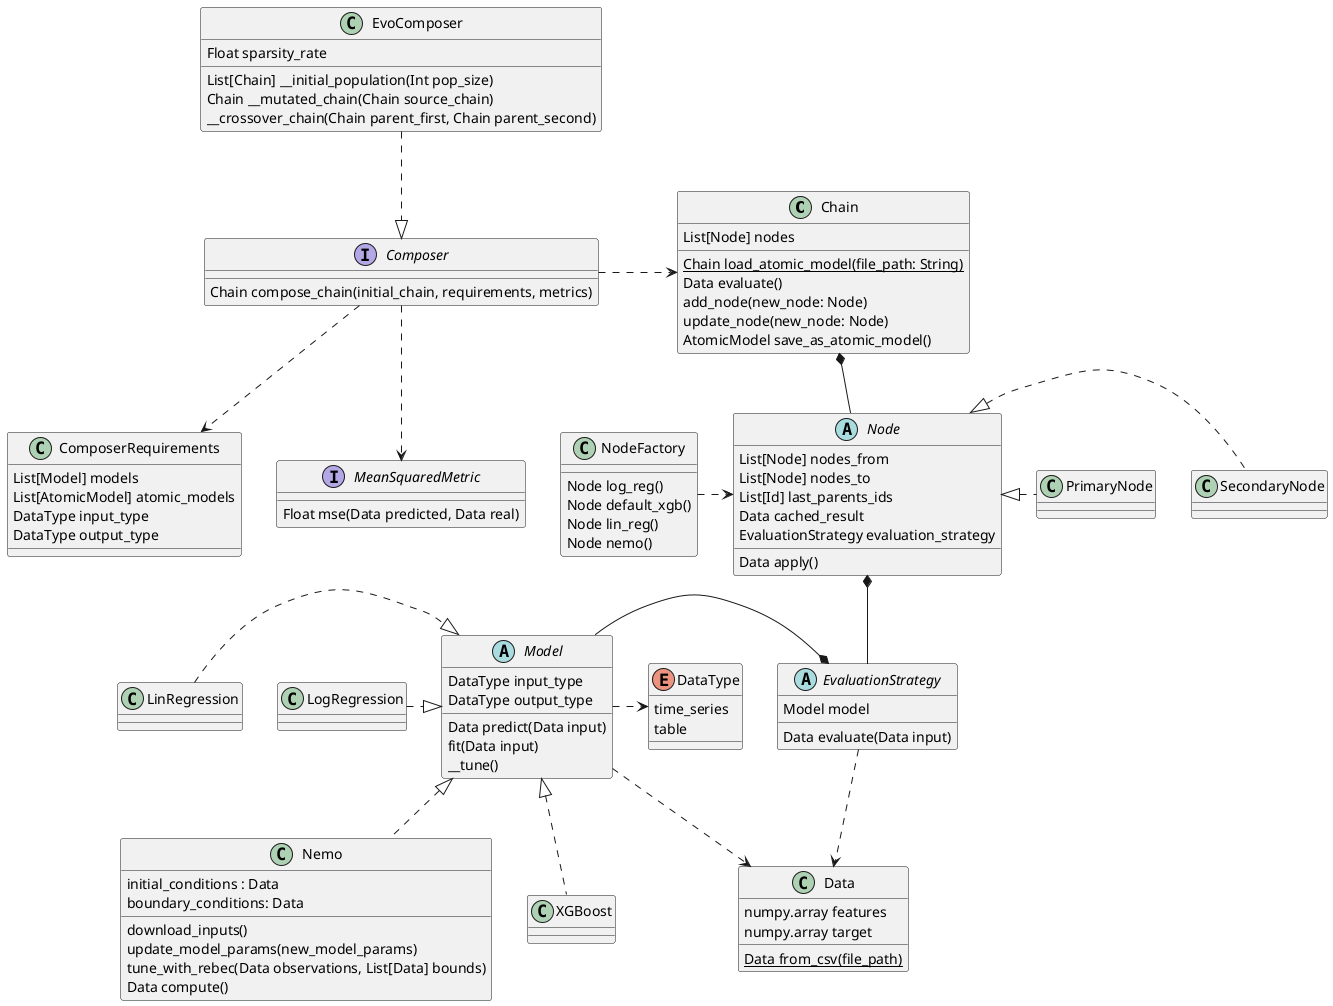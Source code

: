 @startuml

class Chain {
    List[Node] nodes
    {static} Chain load_atomic_model(file_path: String)
    Data evaluate()
    add_node(new_node: Node)
    update_node(new_node: Node)
    AtomicModel save_as_atomic_model()
}

interface Composer {

    Chain compose_chain(initial_chain, requirements, metrics)

}

class ComposerRequirements {
    List[Model] models
    List[AtomicModel] atomic_models
    DataType input_type
    DataType output_type
}

interface MeanSquaredMetric {
    Float mse(Data predicted, Data real)
}

class EvoComposer {
    Float sparsity_rate
    List[Chain] __initial_population(Int pop_size)
    Chain __mutated_chain(Chain source_chain)
    __crossover_chain(Chain parent_first, Chain parent_second)
}

abstract class Node {
    List[Node] nodes_from
    List[Node] nodes_to
    List[Id] last_parents_ids
    Data cached_result
    EvaluationStrategy evaluation_strategy

    Data apply()
}

abstract class Model {
    DataType input_type
    DataType output_type
    Data predict(Data input)
    fit(Data input)
    __tune()
}

enum DataType {
    time_series
    table
}

class Data {
    {static} Data from_csv(file_path)
    numpy.array features
    numpy.array target
}

class Nemo {
    initial_conditions : Data
    boundary_conditions: Data
    download_inputs()
    update_model_params(new_model_params)
    tune_with_rebec(Data observations, List[Data] bounds)
    Data compute()
}

class PrimaryNode {

}

class SecondaryNode {

}

class XGBoost {

}

class LogRegression {

}


class LinRegression {

}

class NodeFactory {
    Node log_reg()
    Node default_xgb()
    Node lin_reg()
    Node nemo()
}

abstract class EvaluationStrategy {
    Model model
    Data evaluate(Data input)
}

Chain *-down- Node
NodeFactory .-right-.> Node
SecondaryNode .left.|> Node
PrimaryNode .left.|> Node

Composer .down.> ComposerRequirements
Composer .right.> Chain
Composer .down.> MeanSquaredMetric
EvoComposer ..|> Composer

Node *-- EvaluationStrategy

EvaluationStrategy *-left- Model
EvaluationStrategy ..> Data

Nemo ..up|> Model
LinRegression ..-right-|> Model
LogRegression ..-right-|> Model
XGBoost .up.|> Model
Model .right.> Data
Model .down> DataType



@enduml